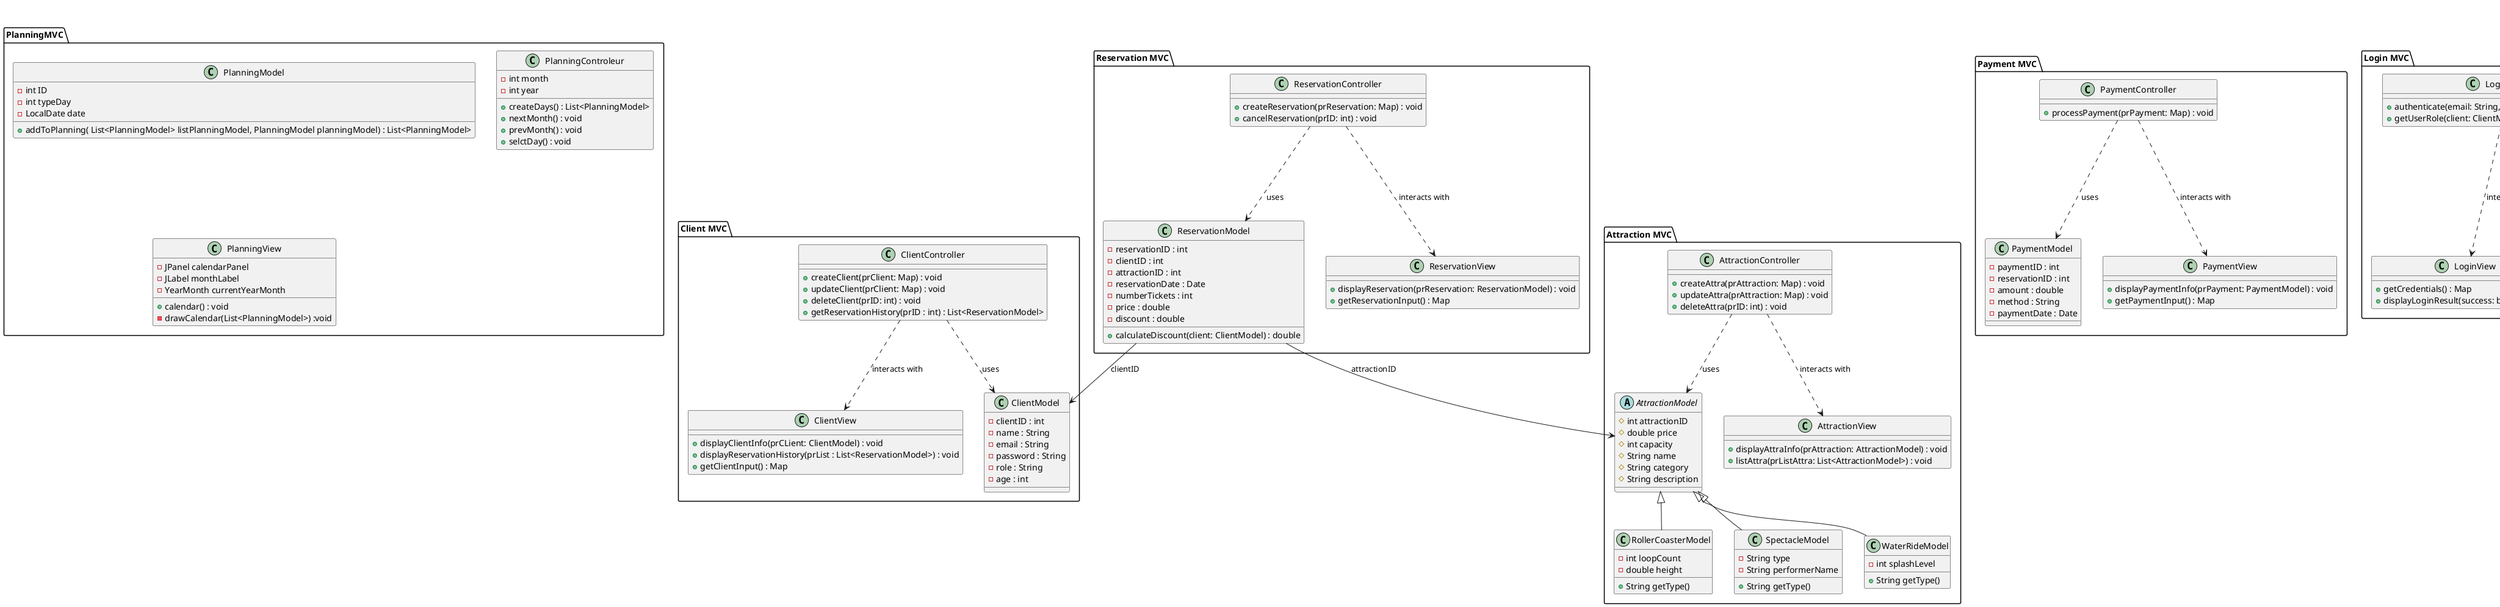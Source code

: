  @startuml

'skinparam classAttributeIconSize 0

' ---------------------------
' Client MVC
' ---------------------------
package "Client MVC" {
  class ClientModel {
    - clientID : int
    - name : String
    - email : String
    - password : String
    'Accès dans l'appli
    - role : String
    'Catégorie du client (senior, enfant, adulte)
    - age : int
  }

  class ClientView {
    + displayClientInfo(prCLient: ClientModel) : void
    + displayReservationHistory(prList : List<ReservationModel>) : void
    + getClientInput() : Map

  }

  class ClientController {
    + createClient(prClient: Map) : void
    + updateClient(prClient: Map) : void
    + deleteClient(prID: int) : void
    + getReservationHistory(prID : int) : List<ReservationModel>
  }

  ClientController ..> ClientModel : uses
  ClientController ..> ClientView : interacts with
}

' ---------------------------
' Attraction MVC
' ---------------------------
package "Attraction MVC" {
   abstract class AttractionModel {
      # int attractionID
      # double price
      # int capacity
      # String name
      # String category
      # String description
  }
   class RollerCoasterModel extends AttractionModel {
      - int loopCount
      - double height

      + String getType()
      }
   class SpectacleModel extends AttractionModel {
      - String type
      - String performerName

      + String getType()
      }
  class WaterRideModel extends AttractionModel {
      - int splashLevel

      + String getType()
      }

  class AttractionView {
    + displayAttraInfo(prAttraction: AttractionModel) : void
    + listAttra(prListAttra: List<AttractionModel>) : void
  }

  class AttractionController {
    + createAttra(prAttraction: Map) : void
    + updateAttra(prAttraction: Map) : void
    + deleteAttra(prID: int) : void
  }

  AttractionController ..> AttractionModel : uses
  AttractionController ..> AttractionView : interacts with

}
' ---------------------------
' Reservation MVC
' ---------------------------
package "Reservation MVC" {
  class ReservationModel {
    - reservationID : int
    - clientID : int
    - attractionID : int
    - reservationDate : Date
    - numberTickets : int
    - price : double
    - discount : double

    + calculateDiscount(client: ClientModel) : double
  }

  class ReservationView {
    + displayReservation(prReservation: ReservationModel) : void
    + getReservationInput() : Map
  }

  class ReservationController {
    + createReservation(prReservation: Map) : void
    + cancelReservation(prID: int) : void
  }

  ReservationController ..> ReservationModel : uses
  ReservationController ..> ReservationView : interacts with
  ReservationModel --> ClientModel : clientID
  ReservationModel --> AttractionModel : attractionID

}


' ---------------------------
' Payment MVC
' ---------------------------
package "Payment MVC" {
  class PaymentModel {
    - paymentID : int
    - reservationID : int
    - amount : double
    - method : String
    - paymentDate : Date
  }

  class PaymentView {
    + displayPaymentInfo(prPayment: PaymentModel) : void
    + getPaymentInput() : Map
  }

  class PaymentController {
    + processPayment(prPayment: Map) : void
  }

  PaymentController ..> PaymentModel : uses
  PaymentController ..> PaymentView : interacts with
}
' ---------------------------
' Authentication MVC
' ---------------------------
package "Login MVC" {
  class LoginView {
    + getCredentials() : Map
    + displayLoginResult(success: boolean) : void
  }

  class LoginController {
    + authenticate(email: String, password: String) : ClientModel
    + getUserRole(client: ClientModel) : String
  }

  LoginController ..> LoginView : interacts with
  LoginController ..> ClientDAO : uses
}
' ---------------------------
' Registration MVC
' ---------------------------
package "Registration MVC" {

  class RegistrationView {
    + getRegistrationInput() : Map
    + displayRegistrationStatus(success: boolean) : void
  }

  class RegistrationController {
    + registerNewClient(prClientData: Map) : void
  }

  RegistrationController ..> RegistrationView : interacts with
  RegistrationController ..> ClientDAO : uses
}
' ---------------------------
' Reporting MVC
' ---------------------------
package "Reporting MVC" {
  class ReportingModel {
    + getMostPopularAttractions() : List<AttractionModel>
    + getRevenueByAttraction() : Map<String, Double>
    + getClientSpendingStats() : Map<ClientModel, Double>

  }

  class ReportingView {
    + displayChart(chartType: String, data: Map) : void
  }

  class ReportingController {
    + generateReport(reportType: String) : void
  }

  ReportingController ..> ReportingModel : uses
  ReportingController ..> ReportingView : interacts with
}

' ---------------------------
' Interfaces DAO
' ---------------------------
package "DAO Factory"{
interface IClientDAO {
  + getClientAll() : ArrayList<ClientModel>
  + getClient(prID : int) : ClientModel
  + saveClient(prClient : ClientModel) : void
  + updateClient(prClient : ClientModel) : void
  + deleteClient(prID : int) : void
}

interface IAttractionDAO {
  + getAttracAll() : ArrayList<AttractionModel>
  + getAttraction(prID : int) : AttractionModel
  + saveAttraction(prAttraction : AttractionModel) : void
  + updateAttraction(prAttraction : AttractionModel) : void
  + deleteAttraction(prID : int) : void
}

interface IReservationDAO {
  + getReservAll() : ArrayList<ReservationModel>
  + getReservation(prID : int) : ReservationModel
  + saveReservation(prReservation : ReservationModel) : void
  + updateReservation(prReservation : ReservationModel) : void
  + deleteReservation(prID : int) : void
}

interface IPaymentDAO {
  + getPaymentAll() : ArrayList<PaymentModel>
  + getPayment(prID : int) : PaymentModel
  + savePayment(prPayment : PaymentModel) : void
  + updatePayment(prPayment : PaymentModel) : void
  + deletePayment(prID : int) : void
}

' ---------------------------
' Implémentations DAO
' ---------------------------
class ClientDAO {
  - DAOFactory daoFactory

  + getClientAll() : ArrayList<ClientModel>
  + getClient(prID : int) : ClientModel
  + saveClient(prClient : ClientModel) : void
  + updateClient(prClient : ClientModel) : void
  + deleteClient(prID : int) : void
}
ClientDAO ..|> IClientDAO

class AttractionDAO {
  - DAOFactory daoFactory

  + getAttracAll() : ArrayList<AttractionModel>
  + getAttraction(prID : int) : AttractionModel
  + saveAttraction(prAttraction : AttractionModel) : void
  + updateAttraction(prAttraction : AttractionModel) : void
  + deleteAttraction(prID : int) : void
}
AttractionDAO ..|> IAttractionDAO
AttractionDAO ..> AttractionFactory : uses


class ReservationDAO {
  - DAOFactory daoFactory

  + getReservAll() : ArrayList<ReservationModel>
  + getReservation(prID : int) : ReservationModel
  + saveReservation(prReservation : ReservationModel) : void
  + updateReservation(prReservation : ReservationModel) : void
  + deleteReservation(prID : int) : void
}
ReservationDAO ..|> IReservationDAO

class PaymentDAO {
  - DAOFactory daoFactory

  + getPaymentAll() : ArrayList<PaymentModel>
  + getPayment(prID : int) : PaymentModel
  + savePayment(prPayment : PaymentModel) : void
  + updatePayment(prPayment : PaymentModel) : void
  + deletePayment(prID : int) : void
}
PaymentDAO ..|> IPaymentDAO

class AttractionFactory {
  + createAttractionFromCategory(category: String, data: Map) : AttractionModel
}

' ---------------------------
' DAO Factory
' ---------------------------
    class DAOFactory {
      -String url
      -String username
      -String password


      +DAOFactory getInstance(prUrl:String,prUsername: String,prPassword : String)
      +getConnection():Connection
      +getClientDAO(): ClientDAO
      +getAttractionDAO(): AttractionDAO
      +getReservationDAO(): ReservationDAO
      +getPaymentDAO(): PaymentDAO
      +disconnect(): void
    }

    class DAOPlanning{
       +Map getDay();
    }
}
package PlanningMVC{

    class PlanningModel{
    -int ID
    -int typeDay
    -LocalDate date


    + addToPlanning( List<PlanningModel> listPlanningModel, PlanningModel planningModel) : List<PlanningModel>
    }

    class PlanningControleur{

    -int month
    -int year

    + createDays() : List<PlanningModel>
    + nextMonth() : void
    + prevMonth() : void
    + selctDay() : void
    }

    class PlanningView{

        -JPanel calendarPanel
        -JLabel monthLabel
        -YearMonth currentYearMonth

        + calendar() : void
        - drawCalendar(List<PlanningModel>) :void

    }
}
@enduml